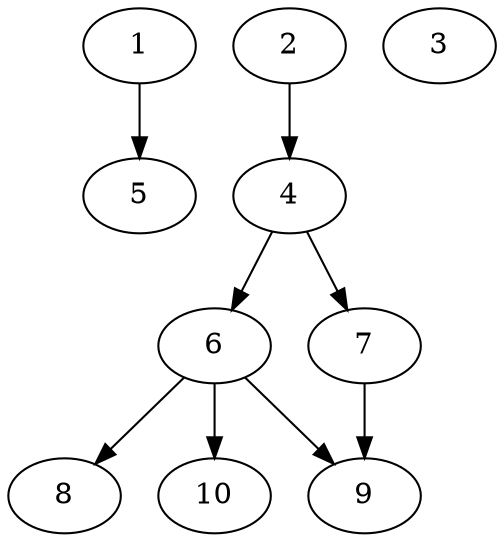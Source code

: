 // DAG automatically generated by daggen at Thu Oct  3 13:58:05 2019
// ./daggen --dot -n 10 --ccr 0.5 --fat 0.5 --regular 0.9 --density 0.7 --mindata 5242880 --maxdata 52428800 
digraph G {
  1 [size="67592192", alpha="0.07", expect_size="33796096"] 
  1 -> 5 [size ="33796096"]
  2 [size="11517952", alpha="0.04", expect_size="5758976"] 
  2 -> 4 [size ="5758976"]
  3 [size="12144640", alpha="0.00", expect_size="6072320"] 
  4 [size="54099968", alpha="0.16", expect_size="27049984"] 
  4 -> 6 [size ="27049984"]
  4 -> 7 [size ="27049984"]
  5 [size="52412416", alpha="0.18", expect_size="26206208"] 
  6 [size="47118336", alpha="0.03", expect_size="23559168"] 
  6 -> 8 [size ="23559168"]
  6 -> 9 [size ="23559168"]
  6 -> 10 [size ="23559168"]
  7 [size="69965824", alpha="0.15", expect_size="34982912"] 
  7 -> 9 [size ="34982912"]
  8 [size="62062592", alpha="0.03", expect_size="31031296"] 
  9 [size="63502336", alpha="0.17", expect_size="31751168"] 
  10 [size="19425280", alpha="0.19", expect_size="9712640"] 
}
